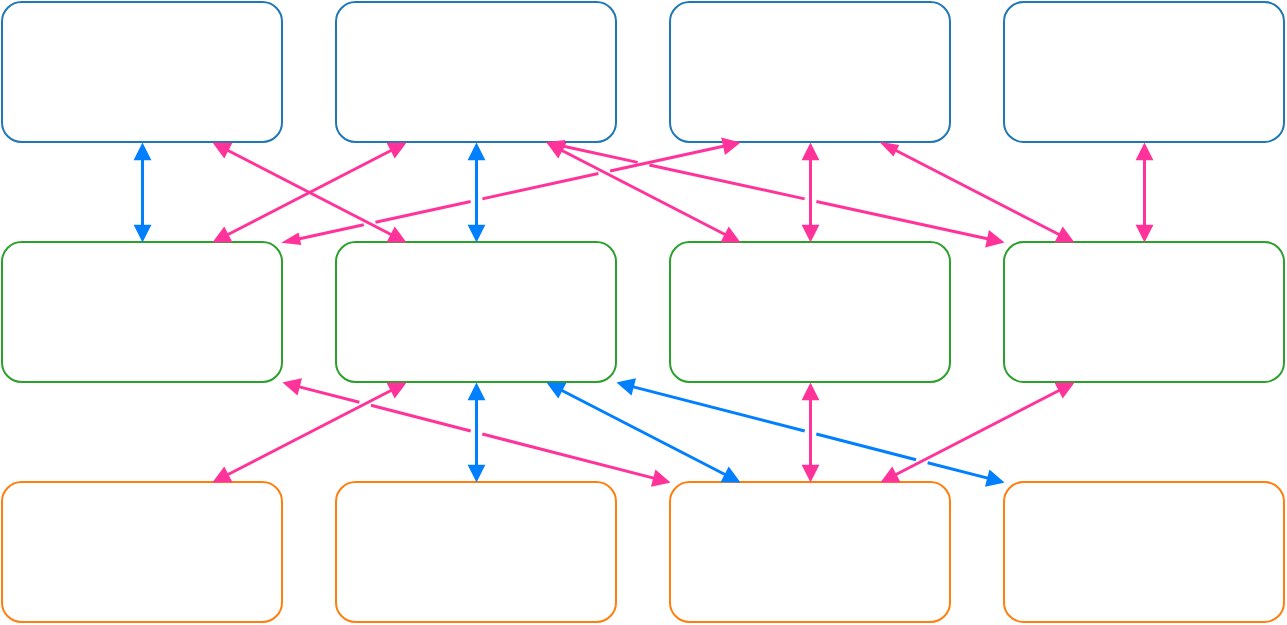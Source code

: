<mxfile version="24.0.7" type="github">
  <diagram name="第 1 页" id="JeE2c27Bu6EYM7HYvsVZ">
    <mxGraphModel dx="815" dy="453" grid="1" gridSize="10" guides="1" tooltips="1" connect="1" arrows="1" fold="1" page="1" pageScale="1" pageWidth="827" pageHeight="1169" math="0" shadow="0">
      <root>
        <mxCell id="0" />
        <mxCell id="1" parent="0" />
        <mxCell id="_lNvy8FsxDelOkRnhLZO-93" value="&lt;p style=&quot;language:zh-CN;margin-top:0pt;margin-bottom:0pt;margin-left:0in;&lt;br/&gt;text-align:left;direction:ltr;unicode-bidi:embed;mso-line-break-override:none;&lt;br/&gt;word-break:normal;punctuation-wrap:hanging&quot;&gt;&lt;br&gt;&lt;/p&gt;" style="rounded=1;whiteSpace=wrap;html=1;arcSize=14;strokeColor=#1f77b4;align=center;verticalAlign=middle;fontFamily=Helvetica;fontSize=12;fontColor=default;fillColor=default;" parent="1" vertex="1">
          <mxGeometry x="80" y="720" width="140" height="70" as="geometry" />
        </mxCell>
        <mxCell id="_lNvy8FsxDelOkRnhLZO-94" value="" style="rounded=1;whiteSpace=wrap;html=1;arcSize=14;strokeColor=#1f77b4;align=center;verticalAlign=middle;fontFamily=Helvetica;fontSize=12;fontColor=default;fillColor=default;" parent="1" vertex="1">
          <mxGeometry x="247" y="720" width="140" height="70" as="geometry" />
        </mxCell>
        <mxCell id="_lNvy8FsxDelOkRnhLZO-95" value="&lt;p style=&quot;text-align: left; margin-top: 0pt; margin-bottom: 0pt; margin-left: 0in; direction: ltr; unicode-bidi: embed; word-break: normal;&quot;&gt;&lt;br&gt;&lt;/p&gt;" style="rounded=1;whiteSpace=wrap;html=1;arcSize=14;strokeColor=#1f77b4;align=center;verticalAlign=middle;fontFamily=Helvetica;fontSize=12;fontColor=default;fillColor=default;" parent="1" vertex="1">
          <mxGeometry x="581" y="720" width="140" height="70" as="geometry" />
        </mxCell>
        <mxCell id="_lNvy8FsxDelOkRnhLZO-96" value="&lt;p style=&quot;text-align: left; margin-top: 0pt; margin-bottom: 0pt; margin-left: 0in; direction: ltr; unicode-bidi: embed; word-break: normal;&quot;&gt;&lt;br&gt;&lt;/p&gt;" style="rounded=1;whiteSpace=wrap;html=1;arcSize=14;strokeColor=#1f77b4;align=center;verticalAlign=middle;fontFamily=Helvetica;fontSize=12;fontColor=default;fillColor=default;" parent="1" vertex="1">
          <mxGeometry x="414" y="720" width="140" height="70" as="geometry" />
        </mxCell>
        <mxCell id="_lNvy8FsxDelOkRnhLZO-97" value="&lt;p style=&quot;text-align: left; margin-top: 0pt; margin-bottom: 0pt; margin-left: 0in; direction: ltr; unicode-bidi: embed; word-break: normal;&quot;&gt;&lt;br&gt;&lt;/p&gt;" style="rounded=1;whiteSpace=wrap;html=1;arcSize=14;strokeColor=#2ca02c;" parent="1" vertex="1">
          <mxGeometry x="80" y="840" width="140" height="70" as="geometry" />
        </mxCell>
        <mxCell id="_lNvy8FsxDelOkRnhLZO-98" value="&lt;p style=&quot;text-align: left; margin-top: 0pt; margin-bottom: 0pt; margin-left: 0in; direction: ltr; unicode-bidi: embed; word-break: normal;&quot;&gt;&lt;br&gt;&lt;/p&gt;" style="rounded=1;whiteSpace=wrap;html=1;arcSize=14;strokeColor=#2ca02c;align=center;verticalAlign=middle;fontFamily=Helvetica;fontSize=12;fontColor=default;fillColor=default;" parent="1" vertex="1">
          <mxGeometry x="247" y="840" width="140" height="70" as="geometry" />
        </mxCell>
        <mxCell id="_lNvy8FsxDelOkRnhLZO-99" value="&lt;p style=&quot;text-align: left; margin-top: 0pt; margin-bottom: 0pt; margin-left: 0in; direction: ltr; unicode-bidi: embed; word-break: normal;&quot;&gt;&lt;br&gt;&lt;/p&gt;" style="rounded=1;whiteSpace=wrap;html=1;arcSize=14;strokeColor=#2ca02c;align=center;verticalAlign=middle;fontFamily=Helvetica;fontSize=12;fontColor=default;fillColor=default;" parent="1" vertex="1">
          <mxGeometry x="414" y="840" width="140" height="70" as="geometry" />
        </mxCell>
        <mxCell id="_lNvy8FsxDelOkRnhLZO-100" value="&lt;p style=&quot;text-align: left; margin-top: 0pt; margin-bottom: 0pt; margin-left: 0in; direction: ltr; unicode-bidi: embed; word-break: normal;&quot;&gt;&lt;br&gt;&lt;/p&gt;" style="rounded=1;whiteSpace=wrap;html=1;arcSize=14;strokeColor=#2ca02c;align=center;verticalAlign=middle;fontFamily=Helvetica;fontSize=12;fontColor=default;fillColor=default;" parent="1" vertex="1">
          <mxGeometry x="581" y="840" width="140" height="70" as="geometry" />
        </mxCell>
        <mxCell id="_lNvy8FsxDelOkRnhLZO-101" value="" style="rounded=1;whiteSpace=wrap;html=1;arcSize=14;strokeColor=#ff7f0e;align=center;verticalAlign=middle;fontFamily=Helvetica;fontSize=12;fontColor=default;fillColor=default;" parent="1" vertex="1">
          <mxGeometry x="581" y="960" width="140" height="70" as="geometry" />
        </mxCell>
        <mxCell id="_lNvy8FsxDelOkRnhLZO-102" value="" style="rounded=1;whiteSpace=wrap;html=1;arcSize=14;strokeColor=#ff7f0e;align=center;verticalAlign=middle;fontFamily=Helvetica;fontSize=12;fontColor=default;fillColor=default;" parent="1" vertex="1">
          <mxGeometry x="80" y="960" width="140" height="70" as="geometry" />
        </mxCell>
        <mxCell id="_lNvy8FsxDelOkRnhLZO-103" value="" style="rounded=1;whiteSpace=wrap;html=1;arcSize=14;strokeColor=#ff7f0e;align=center;verticalAlign=middle;fontFamily=Helvetica;fontSize=12;fontColor=default;fillColor=default;" parent="1" vertex="1">
          <mxGeometry x="247" y="960" width="140" height="70" as="geometry" />
        </mxCell>
        <mxCell id="_lNvy8FsxDelOkRnhLZO-104" value="" style="rounded=1;whiteSpace=wrap;html=1;arcSize=14;strokeColor=#ff7f0e;align=center;verticalAlign=middle;fontFamily=Helvetica;fontSize=12;fontColor=default;fillColor=default;" parent="1" vertex="1">
          <mxGeometry x="414" y="960" width="140" height="70" as="geometry" />
        </mxCell>
        <mxCell id="_lNvy8FsxDelOkRnhLZO-105" value="" style="endArrow=block;startArrow=block;html=1;rounded=0;strokeWidth=1.5;endSize=5;startSize=5;entryX=0.5;entryY=1;entryDx=0;entryDy=0;exitX=0.5;exitY=0;exitDx=0;exitDy=0;strokeColor=#007FFF;targetPerimeterSpacing=0;curved=0;startFill=1;endFill=1;" parent="1" source="_lNvy8FsxDelOkRnhLZO-97" target="_lNvy8FsxDelOkRnhLZO-93" edge="1">
          <mxGeometry width="50" height="50" relative="1" as="geometry">
            <mxPoint x="61" y="840" as="sourcePoint" />
            <mxPoint x="111" y="790" as="targetPoint" />
          </mxGeometry>
        </mxCell>
        <mxCell id="_lNvy8FsxDelOkRnhLZO-106" value="" style="endArrow=block;startArrow=block;html=1;rounded=0;strokeWidth=1.5;endSize=5;startSize=5;entryX=0.75;entryY=1;entryDx=0;entryDy=0;exitX=0.25;exitY=0;exitDx=0;exitDy=0;strokeColor=#FF3399;align=center;verticalAlign=middle;fontFamily=Helvetica;fontSize=11;fontColor=default;labelBackgroundColor=default;startFill=1;endFill=1;" parent="1" source="_lNvy8FsxDelOkRnhLZO-98" target="_lNvy8FsxDelOkRnhLZO-93" edge="1">
          <mxGeometry width="50" height="50" relative="1" as="geometry">
            <mxPoint x="181" y="850" as="sourcePoint" />
            <mxPoint x="181" y="800" as="targetPoint" />
          </mxGeometry>
        </mxCell>
        <mxCell id="_lNvy8FsxDelOkRnhLZO-107" value="" style="endArrow=block;startArrow=block;html=1;rounded=0;strokeWidth=1.5;endSize=5;startSize=5;entryX=0.75;entryY=0;entryDx=0;entryDy=0;exitX=0.25;exitY=1;exitDx=0;exitDy=0;strokeColor=#FF3399;align=center;verticalAlign=middle;fontFamily=Helvetica;fontSize=11;fontColor=default;labelBackgroundColor=default;startFill=1;endFill=1;" parent="1" source="_lNvy8FsxDelOkRnhLZO-94" target="_lNvy8FsxDelOkRnhLZO-97" edge="1">
          <mxGeometry width="50" height="50" relative="1" as="geometry">
            <mxPoint x="306" y="850" as="sourcePoint" />
            <mxPoint x="216" y="800" as="targetPoint" />
          </mxGeometry>
        </mxCell>
        <mxCell id="_lNvy8FsxDelOkRnhLZO-108" value="" style="endArrow=block;startArrow=block;html=1;rounded=0;strokeWidth=1.5;endSize=5;startSize=5;entryX=0.5;entryY=1;entryDx=0;entryDy=0;exitX=0.5;exitY=0;exitDx=0;exitDy=0;strokeColor=#007FFF;align=center;verticalAlign=middle;fontFamily=Helvetica;fontSize=11;fontColor=default;labelBackgroundColor=default;startFill=1;endFill=1;targetPerimeterSpacing=0;curved=0;" parent="1" source="_lNvy8FsxDelOkRnhLZO-98" target="_lNvy8FsxDelOkRnhLZO-94" edge="1">
          <mxGeometry width="50" height="50" relative="1" as="geometry">
            <mxPoint x="181" y="850" as="sourcePoint" />
            <mxPoint x="181" y="800" as="targetPoint" />
          </mxGeometry>
        </mxCell>
        <mxCell id="_lNvy8FsxDelOkRnhLZO-109" value="" style="endArrow=blockThin;startArrow=block;html=1;rounded=0;strokeWidth=1.5;endSize=5;startSize=5;entryX=0.75;entryY=1;entryDx=0;entryDy=0;exitX=0.25;exitY=0;exitDx=0;exitDy=0;strokeColor=#FF3399;align=center;verticalAlign=middle;fontFamily=Helvetica;fontSize=11;fontColor=default;labelBackgroundColor=default;startFill=1;endFill=1;" parent="1" source="_lNvy8FsxDelOkRnhLZO-100" target="_lNvy8FsxDelOkRnhLZO-96" edge="1">
          <mxGeometry width="50" height="50" relative="1" as="geometry">
            <mxPoint x="306" y="850" as="sourcePoint" />
            <mxPoint x="216" y="800" as="targetPoint" />
          </mxGeometry>
        </mxCell>
        <mxCell id="_lNvy8FsxDelOkRnhLZO-110" value="" style="endArrow=block;startArrow=block;html=1;rounded=0;strokeWidth=1.5;endSize=5;startSize=5;entryX=0.75;entryY=1;entryDx=0;entryDy=0;exitX=0.25;exitY=0;exitDx=0;exitDy=0;strokeColor=#FF3399;align=center;verticalAlign=middle;fontFamily=Helvetica;fontSize=11;fontColor=default;labelBackgroundColor=default;startFill=1;endFill=1;" parent="1" source="_lNvy8FsxDelOkRnhLZO-99" target="_lNvy8FsxDelOkRnhLZO-94" edge="1">
          <mxGeometry width="50" height="50" relative="1" as="geometry">
            <mxPoint x="306" y="850" as="sourcePoint" />
            <mxPoint x="216" y="800" as="targetPoint" />
          </mxGeometry>
        </mxCell>
        <mxCell id="_lNvy8FsxDelOkRnhLZO-111" value="" style="endArrow=block;startArrow=block;html=1;rounded=0;strokeWidth=1.5;endSize=5;startSize=5;entryX=0.5;entryY=1;entryDx=0;entryDy=0;exitX=0.5;exitY=0;exitDx=0;exitDy=0;strokeColor=#FF3399;align=center;verticalAlign=middle;fontFamily=Helvetica;fontSize=11;fontColor=default;labelBackgroundColor=default;startFill=1;endFill=1;" parent="1" source="_lNvy8FsxDelOkRnhLZO-100" target="_lNvy8FsxDelOkRnhLZO-95" edge="1">
          <mxGeometry width="50" height="50" relative="1" as="geometry">
            <mxPoint x="631" y="840" as="sourcePoint" />
            <mxPoint x="541" y="790" as="targetPoint" />
          </mxGeometry>
        </mxCell>
        <mxCell id="_lNvy8FsxDelOkRnhLZO-112" value="" style="endArrow=block;startArrow=block;html=1;rounded=0;strokeWidth=1.5;endSize=5;startSize=5;entryX=0.5;entryY=0;entryDx=0;entryDy=0;exitX=0.5;exitY=1;exitDx=0;exitDy=0;strokeColor=#FF3399;align=center;verticalAlign=middle;fontFamily=Helvetica;fontSize=11;fontColor=default;labelBackgroundColor=default;startFill=1;endFill=1;" parent="1" source="_lNvy8FsxDelOkRnhLZO-96" target="_lNvy8FsxDelOkRnhLZO-99" edge="1">
          <mxGeometry width="50" height="50" relative="1" as="geometry">
            <mxPoint x="631" y="790" as="sourcePoint" />
            <mxPoint x="541" y="840" as="targetPoint" />
          </mxGeometry>
        </mxCell>
        <mxCell id="_lNvy8FsxDelOkRnhLZO-113" value="" style="endArrow=block;startArrow=block;html=1;rounded=0;strokeWidth=1.5;endSize=5;startSize=5;entryX=0.25;entryY=1;entryDx=0;entryDy=0;exitX=0.75;exitY=0;exitDx=0;exitDy=0;strokeColor=#FF3399;startFill=1;endFill=1;" parent="1" source="_lNvy8FsxDelOkRnhLZO-102" target="_lNvy8FsxDelOkRnhLZO-98" edge="1">
          <mxGeometry width="50" height="50" relative="1" as="geometry">
            <mxPoint x="181" y="970" as="sourcePoint" />
            <mxPoint x="181" y="920" as="targetPoint" />
          </mxGeometry>
        </mxCell>
        <mxCell id="_lNvy8FsxDelOkRnhLZO-114" value="" style="endArrow=block;startArrow=block;html=1;rounded=0;strokeWidth=1.5;endSize=5;startSize=5;entryX=0.5;entryY=1;entryDx=0;entryDy=0;exitX=0.5;exitY=0;exitDx=0;exitDy=0;strokeColor=#007FFF;align=center;verticalAlign=middle;fontFamily=Helvetica;fontSize=11;fontColor=default;labelBackgroundColor=default;startFill=1;endFill=1;targetPerimeterSpacing=0;curved=0;" parent="1" source="_lNvy8FsxDelOkRnhLZO-103" target="_lNvy8FsxDelOkRnhLZO-98" edge="1">
          <mxGeometry width="50" height="50" relative="1" as="geometry">
            <mxPoint x="216" y="970" as="sourcePoint" />
            <mxPoint x="306" y="920" as="targetPoint" />
          </mxGeometry>
        </mxCell>
        <mxCell id="_lNvy8FsxDelOkRnhLZO-115" value="" style="endArrow=block;startArrow=block;html=1;rounded=0;strokeWidth=1.5;endSize=5;startSize=5;entryX=0.25;entryY=1;entryDx=0;entryDy=0;exitX=0.75;exitY=0;exitDx=0;exitDy=0;strokeColor=#FF3399;align=center;verticalAlign=middle;fontFamily=Helvetica;fontSize=11;fontColor=default;labelBackgroundColor=default;startFill=1;endFill=1;" parent="1" source="_lNvy8FsxDelOkRnhLZO-104" target="_lNvy8FsxDelOkRnhLZO-100" edge="1">
          <mxGeometry width="50" height="50" relative="1" as="geometry">
            <mxPoint x="181" y="970" as="sourcePoint" />
            <mxPoint x="181" y="920" as="targetPoint" />
          </mxGeometry>
        </mxCell>
        <mxCell id="_lNvy8FsxDelOkRnhLZO-116" value="" style="endArrow=block;startArrow=block;html=1;rounded=0;strokeWidth=1.5;endSize=5;startSize=5;entryX=0.5;entryY=1;entryDx=0;entryDy=0;exitX=0.5;exitY=0;exitDx=0;exitDy=0;strokeColor=#FF3399;align=center;verticalAlign=middle;fontFamily=Helvetica;fontSize=11;fontColor=default;labelBackgroundColor=default;startFill=1;endFill=1;" parent="1" source="_lNvy8FsxDelOkRnhLZO-104" target="_lNvy8FsxDelOkRnhLZO-99" edge="1">
          <mxGeometry width="50" height="50" relative="1" as="geometry">
            <mxPoint x="661" y="970" as="sourcePoint" />
            <mxPoint x="661" y="920" as="targetPoint" />
          </mxGeometry>
        </mxCell>
        <mxCell id="_lNvy8FsxDelOkRnhLZO-117" value="" style="endArrow=block;startArrow=block;html=1;rounded=0;strokeWidth=1.5;endSize=5;startSize=5;entryX=0.75;entryY=1;entryDx=0;entryDy=0;exitX=0.25;exitY=0;exitDx=0;exitDy=0;strokeColor=#007FFF;align=center;verticalAlign=middle;fontFamily=Helvetica;fontSize=11;fontColor=default;labelBackgroundColor=default;startFill=1;endFill=1;targetPerimeterSpacing=0;curved=0;" parent="1" source="_lNvy8FsxDelOkRnhLZO-104" target="_lNvy8FsxDelOkRnhLZO-98" edge="1">
          <mxGeometry width="50" height="50" relative="1" as="geometry">
            <mxPoint x="466" y="970" as="sourcePoint" />
            <mxPoint x="376" y="920" as="targetPoint" />
          </mxGeometry>
        </mxCell>
        <mxCell id="_lNvy8FsxDelOkRnhLZO-118" value="" style="endArrow=block;startArrow=block;html=1;rounded=0;strokeWidth=1.5;endSize=5;startSize=5;entryX=1;entryY=1;entryDx=0;entryDy=0;exitX=0;exitY=0;exitDx=0;exitDy=0;strokeColor=#007FFF;align=center;verticalAlign=middle;fontFamily=Helvetica;fontSize=11;fontColor=default;labelBackgroundColor=default;startFill=1;endFill=1;targetPerimeterSpacing=0;curved=0;jumpStyle=gap;jumpSize=5;" parent="1" source="_lNvy8FsxDelOkRnhLZO-101" target="_lNvy8FsxDelOkRnhLZO-98" edge="1">
          <mxGeometry width="50" height="50" relative="1" as="geometry">
            <mxPoint x="341" y="850" as="sourcePoint" />
            <mxPoint x="341" y="800" as="targetPoint" />
          </mxGeometry>
        </mxCell>
        <mxCell id="_lNvy8FsxDelOkRnhLZO-119" value="" style="endArrow=block;startArrow=block;html=1;rounded=0;strokeWidth=1.5;endSize=5;startSize=5;entryX=0;entryY=0;entryDx=0;entryDy=0;exitX=1;exitY=1;exitDx=0;exitDy=0;strokeColor=#FF3399;startFill=1;endFill=1;jumpStyle=gap;jumpSize=5;" parent="1" source="_lNvy8FsxDelOkRnhLZO-97" target="_lNvy8FsxDelOkRnhLZO-104" edge="1">
          <mxGeometry width="50" height="50" relative="1" as="geometry">
            <mxPoint x="261.5" y="1140" as="sourcePoint" />
            <mxPoint x="358.5" y="1090" as="targetPoint" />
          </mxGeometry>
        </mxCell>
        <mxCell id="_lNvy8FsxDelOkRnhLZO-120" value="" style="endArrow=blockThin;startArrow=block;html=1;rounded=0;strokeWidth=1.5;endSize=5;startSize=5;entryX=1;entryY=0;entryDx=0;entryDy=0;exitX=0.25;exitY=1;exitDx=0;exitDy=0;strokeColor=#FF3399;align=center;verticalAlign=middle;fontFamily=Helvetica;fontSize=11;fontColor=default;labelBackgroundColor=default;startFill=1;endFill=1;jumpStyle=gap;jumpSize=5;curved=0;shadow=0;flowAnimation=0;" parent="1" source="_lNvy8FsxDelOkRnhLZO-96" target="_lNvy8FsxDelOkRnhLZO-97" edge="1">
          <mxGeometry width="50" height="50" relative="1" as="geometry">
            <mxPoint x="626" y="850" as="sourcePoint" />
            <mxPoint x="362" y="800" as="targetPoint" />
          </mxGeometry>
        </mxCell>
        <mxCell id="_lNvy8FsxDelOkRnhLZO-121" value="" style="endArrow=blockThin;startArrow=block;html=1;rounded=0;strokeWidth=1.5;endSize=5;startSize=5;entryX=0.75;entryY=1;entryDx=0;entryDy=0;exitX=0;exitY=0;exitDx=0;exitDy=0;strokeColor=#FF3399;align=center;verticalAlign=middle;fontFamily=Helvetica;fontSize=11;fontColor=default;labelBackgroundColor=default;startFill=1;endFill=1;jumpStyle=gap;jumpSize=5;" parent="1" source="_lNvy8FsxDelOkRnhLZO-100" target="_lNvy8FsxDelOkRnhLZO-94" edge="1">
          <mxGeometry width="50" height="50" relative="1" as="geometry">
            <mxPoint x="626" y="850" as="sourcePoint" />
            <mxPoint x="529" y="800" as="targetPoint" />
          </mxGeometry>
        </mxCell>
      </root>
    </mxGraphModel>
  </diagram>
</mxfile>
